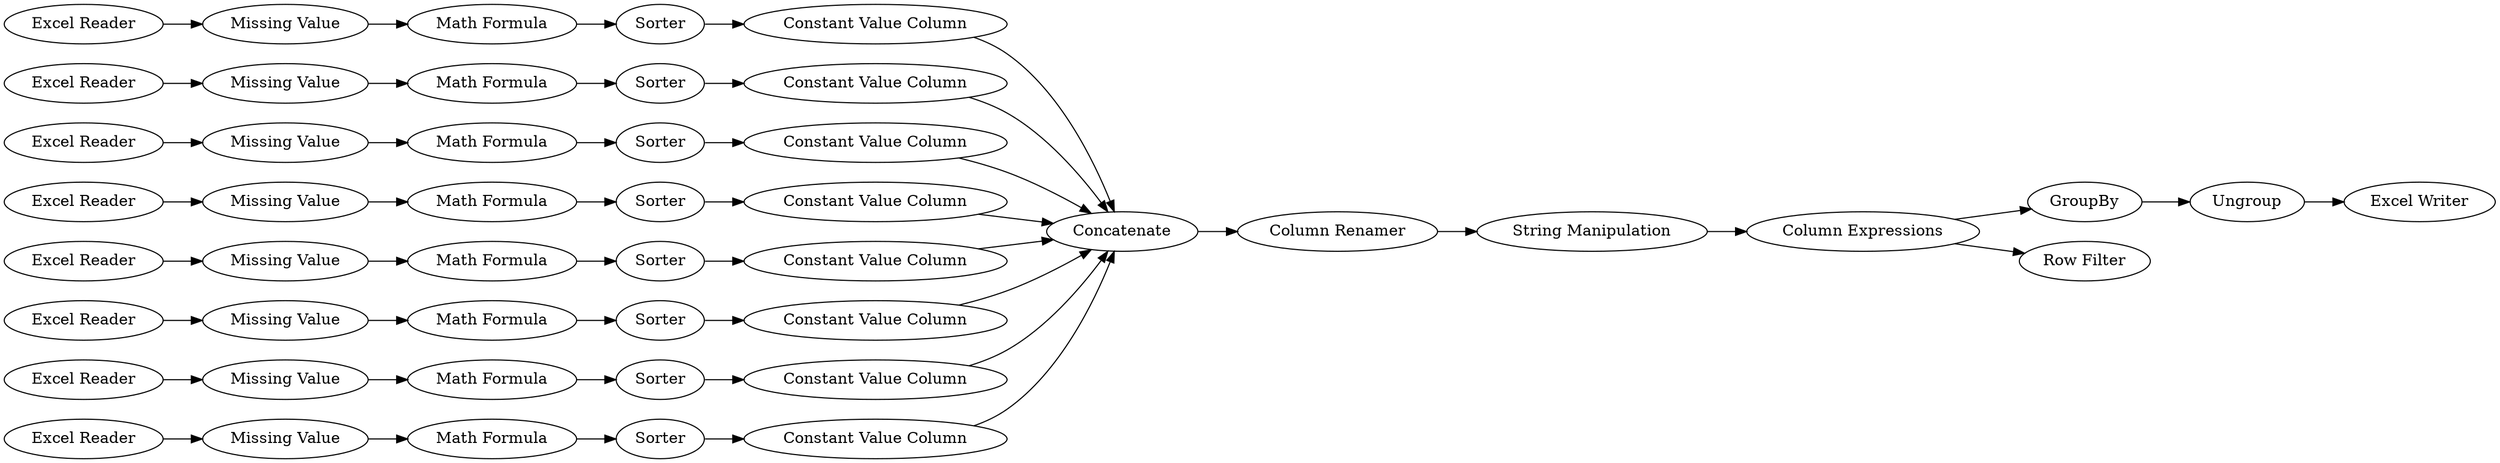 digraph {
	"-8699917664862495370_25" [label="Math Formula"]
	"-8699917664862495370_34" [label="Constant Value Column"]
	"-8699917664862495370_43" [label="Excel Writer"]
	"-8699917664862495370_23" [label=Sorter]
	"-8699917664862495370_30" [label="Constant Value Column"]
	"-8699917664862495370_18" [label="Math Formula"]
	"-8699917664862495370_8" [label="Math Formula"]
	"-8699917664862495370_26" [label=Sorter]
	"-8699917664862495370_6" [label=Sorter]
	"-8699917664862495370_20" [label="Excel Reader"]
	"-8699917664862495370_29" [label="Constant Value Column"]
	"-8699917664862495370_47" [label="Math Formula"]
	"-8699917664862495370_14" [label=Sorter]
	"-8699917664862495370_3" [label="Math Formula"]
	"-8699917664862495370_32" [label="Constant Value Column"]
	"-8699917664862495370_19" [label=Sorter]
	"-8699917664862495370_5" [label="Excel Reader"]
	"-8699917664862495370_27" [label="Missing Value"]
	"-8699917664862495370_7" [label="Missing Value"]
	"-8699917664862495370_15" [label="Math Formula"]
	"-8699917664862495370_31" [label="Constant Value Column"]
	"-8699917664862495370_17" [label="Missing Value"]
	"-8699917664862495370_37" [label=GroupBy]
	"-8699917664862495370_11" [label="Missing Value"]
	"-8699917664862495370_39" [label="String Manipulation"]
	"-8699917664862495370_24" [label="Excel Reader"]
	"-8699917664862495370_40" [label="Column Expressions"]
	"-8699917664862495370_41" [label="Row Filter"]
	"-8699917664862495370_42" [label=Ungroup]
	"-8699917664862495370_10" [label=Sorter]
	"-8699917664862495370_48" [label="Constant Value Column"]
	"-8699917664862495370_44" [label="Missing Value"]
	"-8699917664862495370_46" [label="Excel Reader"]
	"-8699917664862495370_45" [label=Sorter]
	"-8699917664862495370_21" [label="Math Formula"]
	"-8699917664862495370_22" [label="Missing Value"]
	"-8699917664862495370_2" [label="Missing Value"]
	"-8699917664862495370_13" [label="Excel Reader"]
	"-8699917664862495370_35" [label="Constant Value Column"]
	"-8699917664862495370_9" [label="Excel Reader"]
	"-8699917664862495370_12" [label="Math Formula"]
	"-8699917664862495370_4" [label=Sorter]
	"-8699917664862495370_16" [label="Missing Value"]
	"-8699917664862495370_28" [label="Excel Reader"]
	"-8699917664862495370_36" [label=Concatenate]
	"-8699917664862495370_38" [label="Column Renamer"]
	"-8699917664862495370_1" [label="Excel Reader"]
	"-8699917664862495370_33" [label="Constant Value Column"]
	"-8699917664862495370_20" -> "-8699917664862495370_17"
	"-8699917664862495370_40" -> "-8699917664862495370_41"
	"-8699917664862495370_31" -> "-8699917664862495370_36"
	"-8699917664862495370_37" -> "-8699917664862495370_42"
	"-8699917664862495370_9" -> "-8699917664862495370_11"
	"-8699917664862495370_16" -> "-8699917664862495370_15"
	"-8699917664862495370_45" -> "-8699917664862495370_48"
	"-8699917664862495370_7" -> "-8699917664862495370_8"
	"-8699917664862495370_48" -> "-8699917664862495370_36"
	"-8699917664862495370_42" -> "-8699917664862495370_43"
	"-8699917664862495370_17" -> "-8699917664862495370_18"
	"-8699917664862495370_29" -> "-8699917664862495370_36"
	"-8699917664862495370_25" -> "-8699917664862495370_26"
	"-8699917664862495370_28" -> "-8699917664862495370_27"
	"-8699917664862495370_33" -> "-8699917664862495370_36"
	"-8699917664862495370_32" -> "-8699917664862495370_36"
	"-8699917664862495370_24" -> "-8699917664862495370_22"
	"-8699917664862495370_19" -> "-8699917664862495370_33"
	"-8699917664862495370_6" -> "-8699917664862495370_30"
	"-8699917664862495370_26" -> "-8699917664862495370_35"
	"-8699917664862495370_1" -> "-8699917664862495370_2"
	"-8699917664862495370_2" -> "-8699917664862495370_3"
	"-8699917664862495370_18" -> "-8699917664862495370_19"
	"-8699917664862495370_21" -> "-8699917664862495370_23"
	"-8699917664862495370_22" -> "-8699917664862495370_21"
	"-8699917664862495370_44" -> "-8699917664862495370_47"
	"-8699917664862495370_14" -> "-8699917664862495370_32"
	"-8699917664862495370_47" -> "-8699917664862495370_45"
	"-8699917664862495370_34" -> "-8699917664862495370_36"
	"-8699917664862495370_4" -> "-8699917664862495370_29"
	"-8699917664862495370_35" -> "-8699917664862495370_36"
	"-8699917664862495370_39" -> "-8699917664862495370_40"
	"-8699917664862495370_36" -> "-8699917664862495370_38"
	"-8699917664862495370_13" -> "-8699917664862495370_16"
	"-8699917664862495370_40" -> "-8699917664862495370_37"
	"-8699917664862495370_15" -> "-8699917664862495370_14"
	"-8699917664862495370_5" -> "-8699917664862495370_7"
	"-8699917664862495370_11" -> "-8699917664862495370_12"
	"-8699917664862495370_23" -> "-8699917664862495370_34"
	"-8699917664862495370_38" -> "-8699917664862495370_39"
	"-8699917664862495370_27" -> "-8699917664862495370_25"
	"-8699917664862495370_10" -> "-8699917664862495370_31"
	"-8699917664862495370_46" -> "-8699917664862495370_44"
	"-8699917664862495370_3" -> "-8699917664862495370_4"
	"-8699917664862495370_12" -> "-8699917664862495370_10"
	"-8699917664862495370_30" -> "-8699917664862495370_36"
	"-8699917664862495370_8" -> "-8699917664862495370_6"
	rankdir=LR
}
